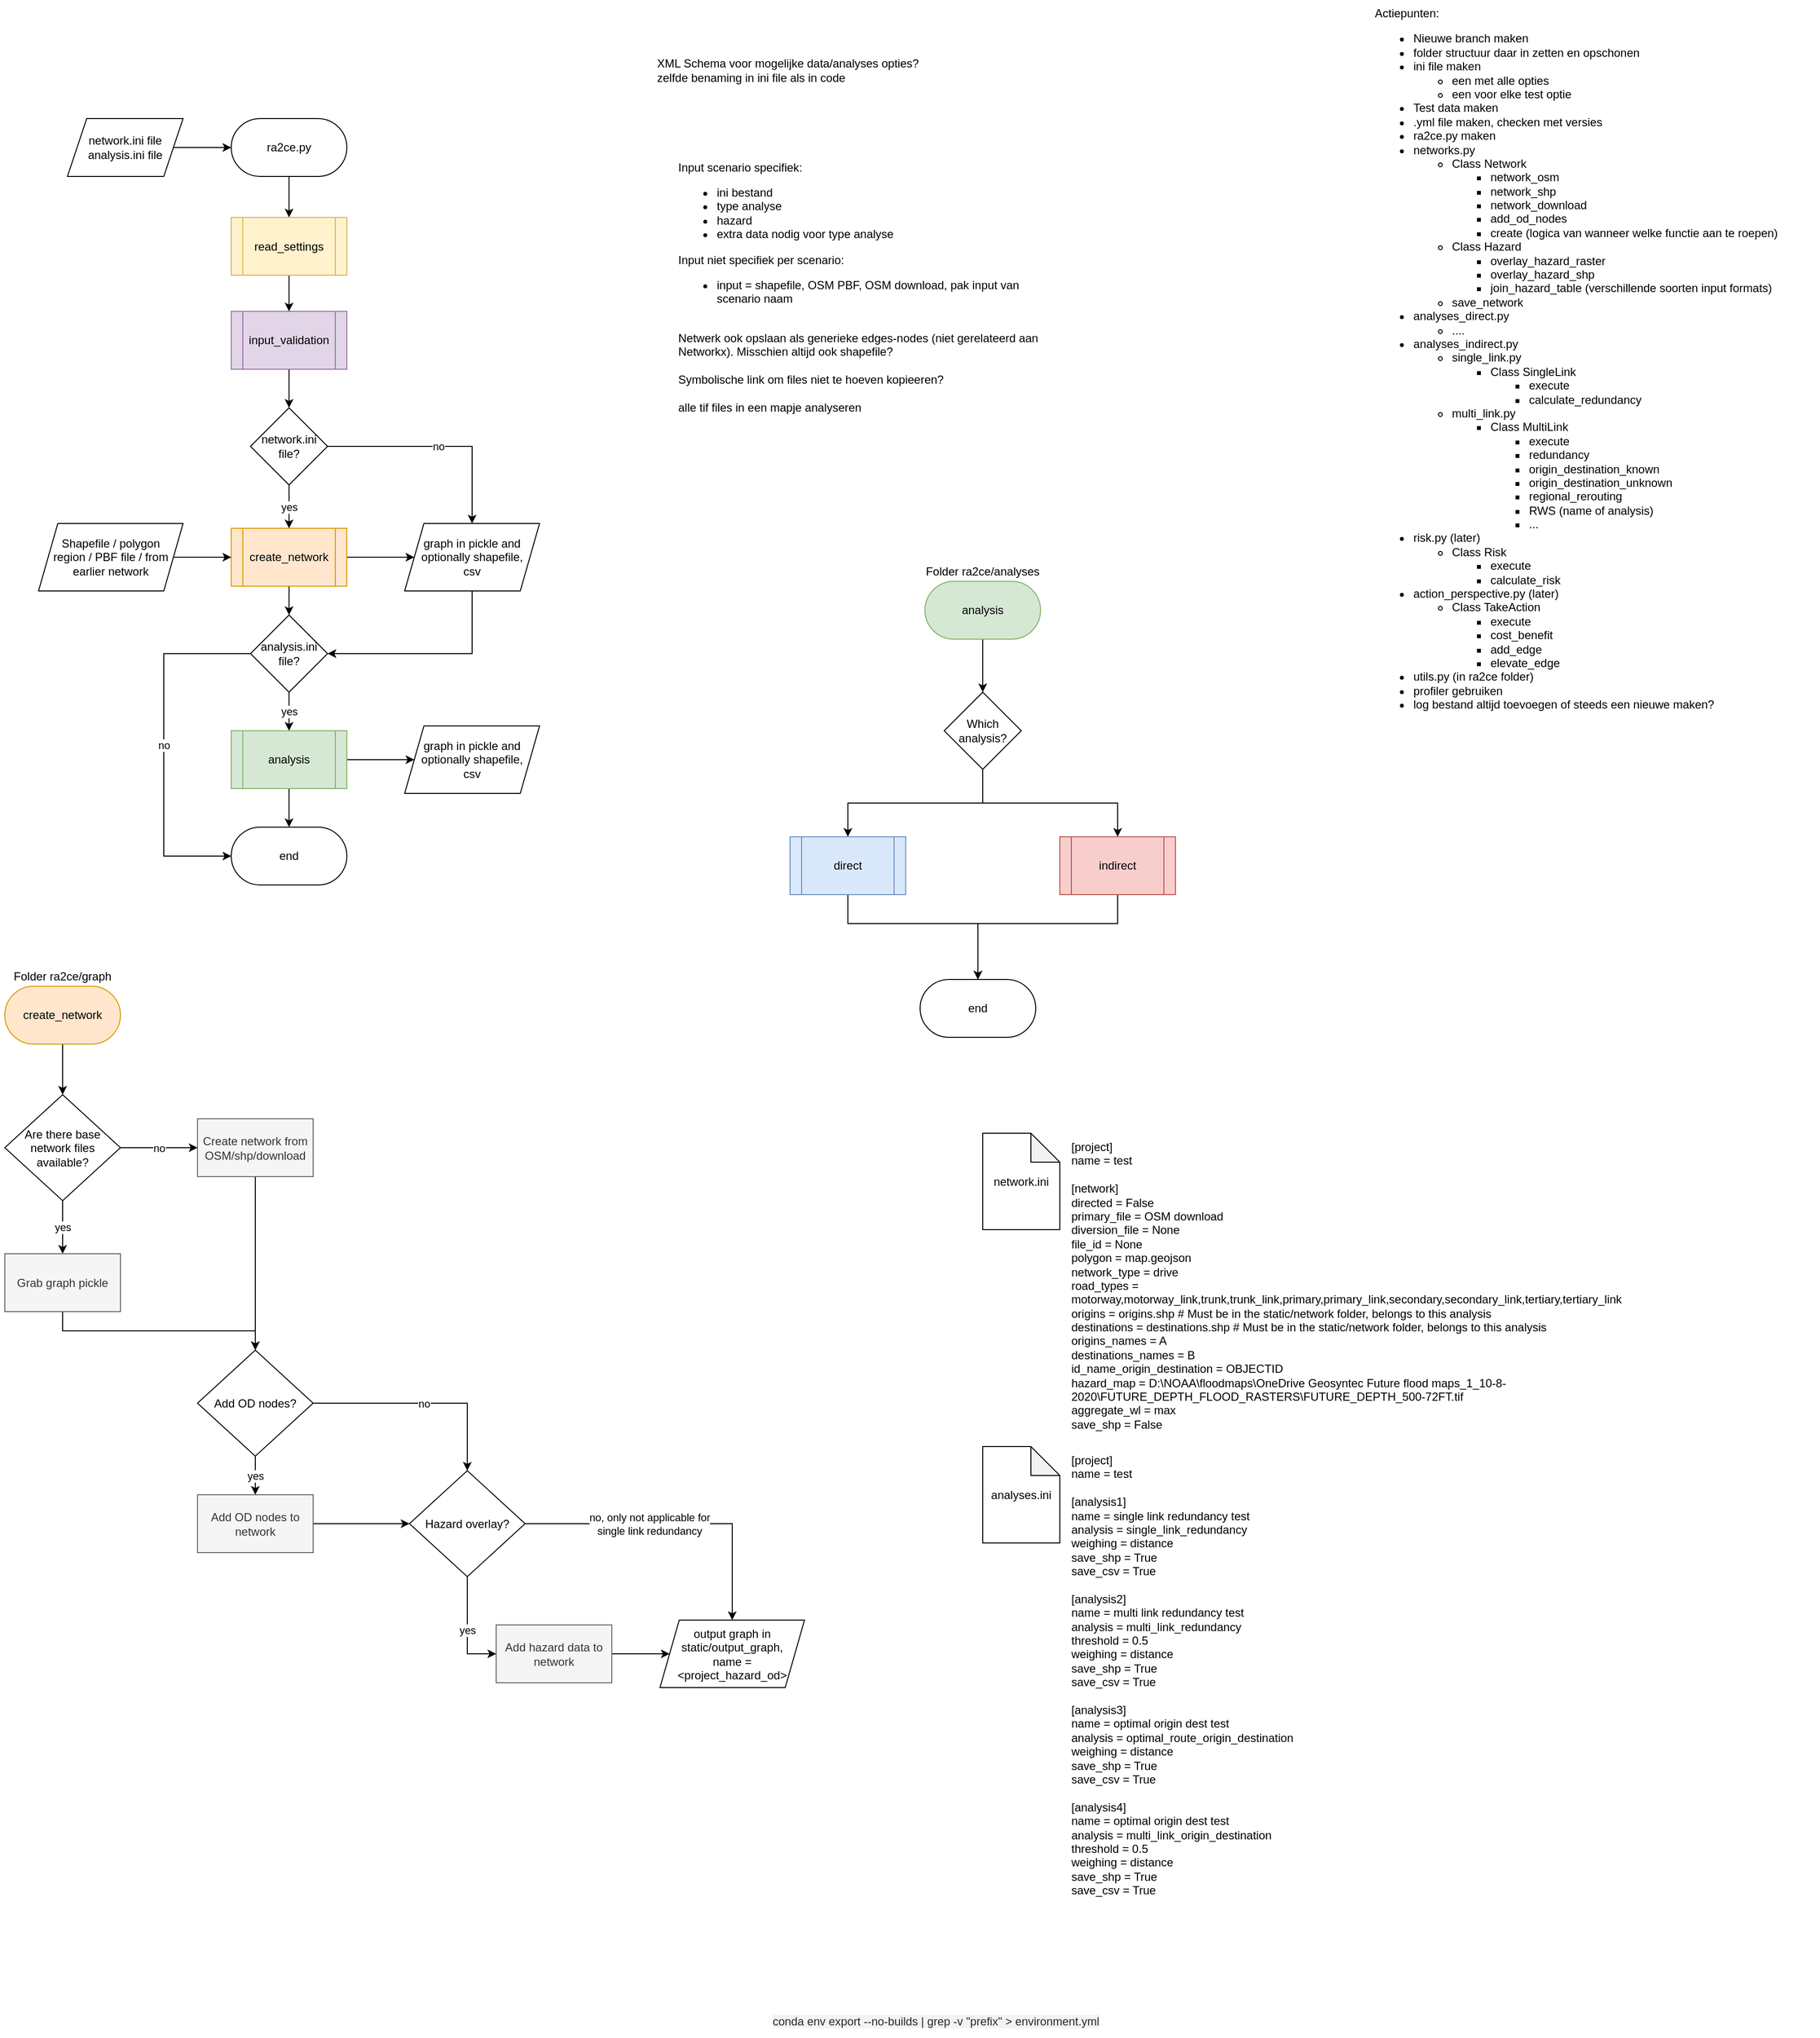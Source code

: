 <mxfile version="15.8.4" type="device"><diagram id="QRpgybWbHR6j9PtVJIHC" name="Page-1"><mxGraphModel dx="1422" dy="3201" grid="0" gridSize="10" guides="1" tooltips="1" connect="1" arrows="1" fold="1" page="1" pageScale="1" pageWidth="1654" pageHeight="2336" math="0" shadow="0"><root><mxCell id="0"/><mxCell id="1" parent="0"/><mxCell id="TyvDEVeL6J-RTF0p5AF5-1" value="XML Schema voor mogelijke data/analyses opties?&lt;br&gt;zelfde benaming in ini file als in code" style="text;html=1;strokeColor=none;fillColor=none;align=left;verticalAlign=middle;whiteSpace=wrap;rounded=0;" parent="1" vertex="1"><mxGeometry x="710" y="20" width="290" height="60" as="geometry"/></mxCell><mxCell id="TyvDEVeL6J-RTF0p5AF5-2" value="ra2ce.py" style="rounded=1;whiteSpace=wrap;html=1;align=center;arcSize=50;" parent="1" vertex="1"><mxGeometry x="270" y="100" width="120" height="60" as="geometry"/></mxCell><mxCell id="TyvDEVeL6J-RTF0p5AF5-7" value="yes" style="edgeStyle=orthogonalEdgeStyle;rounded=0;orthogonalLoop=1;jettySize=auto;html=1;exitX=0.5;exitY=1;exitDx=0;exitDy=0;startArrow=none;" parent="1" source="DxLS0vZNNlWM4O3DYYB4-2" target="TyvDEVeL6J-RTF0p5AF5-6" edge="1"><mxGeometry relative="1" as="geometry"/></mxCell><mxCell id="TyvDEVeL6J-RTF0p5AF5-13" style="edgeStyle=orthogonalEdgeStyle;rounded=0;orthogonalLoop=1;jettySize=auto;html=1;exitX=1;exitY=0.5;exitDx=0;exitDy=0;" parent="1" source="TyvDEVeL6J-RTF0p5AF5-4" target="TyvDEVeL6J-RTF0p5AF5-12" edge="1"><mxGeometry relative="1" as="geometry"/></mxCell><mxCell id="DxLS0vZNNlWM4O3DYYB4-7" style="edgeStyle=orthogonalEdgeStyle;rounded=0;orthogonalLoop=1;jettySize=auto;html=1;exitX=0.5;exitY=1;exitDx=0;exitDy=0;" edge="1" parent="1" source="TyvDEVeL6J-RTF0p5AF5-4" target="DxLS0vZNNlWM4O3DYYB4-2"><mxGeometry relative="1" as="geometry"/></mxCell><mxCell id="TyvDEVeL6J-RTF0p5AF5-4" value="create_network" style="shape=process;whiteSpace=wrap;html=1;backgroundOutline=1;align=center;fillColor=#ffe6cc;strokeColor=#d79b00;" parent="1" vertex="1"><mxGeometry x="270" y="525" width="120" height="60" as="geometry"/></mxCell><mxCell id="TyvDEVeL6J-RTF0p5AF5-11" style="edgeStyle=orthogonalEdgeStyle;rounded=0;orthogonalLoop=1;jettySize=auto;html=1;exitX=0.5;exitY=1;exitDx=0;exitDy=0;" parent="1" source="TyvDEVeL6J-RTF0p5AF5-6" target="TyvDEVeL6J-RTF0p5AF5-10" edge="1"><mxGeometry relative="1" as="geometry"/></mxCell><mxCell id="TyvDEVeL6J-RTF0p5AF5-22" style="edgeStyle=orthogonalEdgeStyle;rounded=0;orthogonalLoop=1;jettySize=auto;html=1;exitX=1;exitY=0.5;exitDx=0;exitDy=0;" parent="1" source="TyvDEVeL6J-RTF0p5AF5-6" target="TyvDEVeL6J-RTF0p5AF5-21" edge="1"><mxGeometry relative="1" as="geometry"/></mxCell><mxCell id="TyvDEVeL6J-RTF0p5AF5-6" value="analysis" style="shape=process;whiteSpace=wrap;html=1;backgroundOutline=1;align=center;fillColor=#d5e8d4;strokeColor=#82b366;" parent="1" vertex="1"><mxGeometry x="270" y="735" width="120" height="60" as="geometry"/></mxCell><mxCell id="TyvDEVeL6J-RTF0p5AF5-10" value="end" style="rounded=1;whiteSpace=wrap;html=1;align=center;arcSize=50;" parent="1" vertex="1"><mxGeometry x="270" y="835" width="120" height="60" as="geometry"/></mxCell><mxCell id="DxLS0vZNNlWM4O3DYYB4-10" style="edgeStyle=orthogonalEdgeStyle;rounded=0;orthogonalLoop=1;jettySize=auto;html=1;exitX=0.5;exitY=1;exitDx=0;exitDy=0;entryX=1;entryY=0.5;entryDx=0;entryDy=0;" edge="1" parent="1" source="TyvDEVeL6J-RTF0p5AF5-12" target="DxLS0vZNNlWM4O3DYYB4-2"><mxGeometry relative="1" as="geometry"/></mxCell><mxCell id="TyvDEVeL6J-RTF0p5AF5-12" value="graph in pickle and optionally shapefile,&lt;br&gt;csv" style="shape=parallelogram;perimeter=parallelogramPerimeter;whiteSpace=wrap;html=1;fixedSize=1;align=center;" parent="1" vertex="1"><mxGeometry x="450" y="520" width="140" height="70" as="geometry"/></mxCell><mxCell id="TyvDEVeL6J-RTF0p5AF5-15" style="edgeStyle=orthogonalEdgeStyle;rounded=0;orthogonalLoop=1;jettySize=auto;html=1;entryX=0;entryY=0.5;entryDx=0;entryDy=0;" parent="1" source="TyvDEVeL6J-RTF0p5AF5-14" target="TyvDEVeL6J-RTF0p5AF5-4" edge="1"><mxGeometry relative="1" as="geometry"/></mxCell><mxCell id="TyvDEVeL6J-RTF0p5AF5-14" value="Shapefile / polygon &lt;br&gt;region / PBF file / from earlier network" style="shape=parallelogram;perimeter=parallelogramPerimeter;whiteSpace=wrap;html=1;fixedSize=1;align=center;" parent="1" vertex="1"><mxGeometry x="70" y="520" width="150" height="70" as="geometry"/></mxCell><mxCell id="TyvDEVeL6J-RTF0p5AF5-17" style="edgeStyle=orthogonalEdgeStyle;rounded=0;orthogonalLoop=1;jettySize=auto;html=1;exitX=1;exitY=0.5;exitDx=0;exitDy=0;entryX=0;entryY=0.5;entryDx=0;entryDy=0;" parent="1" source="TyvDEVeL6J-RTF0p5AF5-16" target="TyvDEVeL6J-RTF0p5AF5-2" edge="1"><mxGeometry relative="1" as="geometry"/></mxCell><mxCell id="TyvDEVeL6J-RTF0p5AF5-16" value="network.ini file&lt;br&gt;analysis.ini file" style="shape=parallelogram;perimeter=parallelogramPerimeter;whiteSpace=wrap;html=1;fixedSize=1;align=center;" parent="1" vertex="1"><mxGeometry x="100" y="100" width="120" height="60" as="geometry"/></mxCell><mxCell id="TyvDEVeL6J-RTF0p5AF5-24" style="edgeStyle=orthogonalEdgeStyle;rounded=0;orthogonalLoop=1;jettySize=auto;html=1;exitX=0.5;exitY=1;exitDx=0;exitDy=0;" parent="1" source="TyvDEVeL6J-RTF0p5AF5-18" target="TyvDEVeL6J-RTF0p5AF5-26" edge="1"><mxGeometry relative="1" as="geometry"><mxPoint x="95" y="1117.5" as="targetPoint"/></mxGeometry></mxCell><mxCell id="TyvDEVeL6J-RTF0p5AF5-18" value="create_network" style="rounded=1;whiteSpace=wrap;html=1;align=center;arcSize=50;fillColor=#ffe6cc;strokeColor=#d79b00;" parent="1" vertex="1"><mxGeometry x="35" y="1000" width="120" height="60" as="geometry"/></mxCell><mxCell id="TyvDEVeL6J-RTF0p5AF5-53" style="edgeStyle=orthogonalEdgeStyle;rounded=0;orthogonalLoop=1;jettySize=auto;html=1;entryX=0.5;entryY=0;entryDx=0;entryDy=0;" parent="1" source="TyvDEVeL6J-RTF0p5AF5-19" target="TyvDEVeL6J-RTF0p5AF5-51" edge="1"><mxGeometry relative="1" as="geometry"/></mxCell><mxCell id="TyvDEVeL6J-RTF0p5AF5-19" value="analysis" style="rounded=1;whiteSpace=wrap;html=1;align=center;arcSize=50;fillColor=#d5e8d4;strokeColor=#82b366;" parent="1" vertex="1"><mxGeometry x="990" y="580" width="120" height="60" as="geometry"/></mxCell><mxCell id="TyvDEVeL6J-RTF0p5AF5-20" value="Input scenario specifiek:&lt;br&gt;&lt;ul&gt;&lt;li&gt;ini bestand&lt;/li&gt;&lt;li&gt;type analyse&lt;/li&gt;&lt;li&gt;hazard&lt;/li&gt;&lt;li&gt;extra data nodig voor type analyse&lt;/li&gt;&lt;/ul&gt;&lt;div&gt;Input niet specifiek per scenario:&lt;/div&gt;&lt;div&gt;&lt;ul&gt;&lt;li&gt;input = shapefile, OSM PBF, OSM download, pak input van scenario naam&lt;/li&gt;&lt;/ul&gt;&lt;div&gt;&lt;br&gt;&lt;/div&gt;&lt;/div&gt;&lt;div&gt;Netwerk ook opslaan als generieke edges-nodes (niet gerelateerd aan Networkx). Misschien altijd ook shapefile?&lt;/div&gt;&lt;div&gt;&lt;br&gt;&lt;/div&gt;&lt;div&gt;Symbolische link om files niet te hoeven kopieeren?&lt;/div&gt;&lt;div&gt;&lt;br&gt;&lt;/div&gt;&lt;div&gt;alle tif files in een mapje analyseren&lt;/div&gt;" style="text;html=1;strokeColor=none;fillColor=none;align=left;verticalAlign=middle;whiteSpace=wrap;rounded=0;" parent="1" vertex="1"><mxGeometry x="732" y="130" width="383" height="290" as="geometry"/></mxCell><mxCell id="TyvDEVeL6J-RTF0p5AF5-21" value="graph in pickle and optionally shapefile,&lt;br&gt;csv" style="shape=parallelogram;perimeter=parallelogramPerimeter;whiteSpace=wrap;html=1;fixedSize=1;align=center;" parent="1" vertex="1"><mxGeometry x="450" y="730" width="140" height="70" as="geometry"/></mxCell><mxCell id="TyvDEVeL6J-RTF0p5AF5-33" value="no" style="edgeStyle=orthogonalEdgeStyle;rounded=0;orthogonalLoop=1;jettySize=auto;html=1;exitX=1;exitY=0.5;exitDx=0;exitDy=0;" parent="1" source="TyvDEVeL6J-RTF0p5AF5-26" target="TyvDEVeL6J-RTF0p5AF5-32" edge="1"><mxGeometry relative="1" as="geometry"/></mxCell><mxCell id="TyvDEVeL6J-RTF0p5AF5-35" value="yes" style="edgeStyle=orthogonalEdgeStyle;rounded=0;orthogonalLoop=1;jettySize=auto;html=1;exitX=0.5;exitY=1;exitDx=0;exitDy=0;" parent="1" source="TyvDEVeL6J-RTF0p5AF5-26" target="TyvDEVeL6J-RTF0p5AF5-34" edge="1"><mxGeometry relative="1" as="geometry"/></mxCell><mxCell id="TyvDEVeL6J-RTF0p5AF5-26" value="Are there base network files available?" style="rhombus;whiteSpace=wrap;html=1;align=center;" parent="1" vertex="1"><mxGeometry x="35" y="1112.5" width="120" height="110" as="geometry"/></mxCell><mxCell id="TyvDEVeL6J-RTF0p5AF5-39" value="yes" style="edgeStyle=orthogonalEdgeStyle;rounded=0;orthogonalLoop=1;jettySize=auto;html=1;exitX=0.5;exitY=1;exitDx=0;exitDy=0;" parent="1" source="TyvDEVeL6J-RTF0p5AF5-28" target="TyvDEVeL6J-RTF0p5AF5-38" edge="1"><mxGeometry relative="1" as="geometry"/></mxCell><mxCell id="TyvDEVeL6J-RTF0p5AF5-40" value="no" style="edgeStyle=orthogonalEdgeStyle;rounded=0;orthogonalLoop=1;jettySize=auto;html=1;exitX=1;exitY=0.5;exitDx=0;exitDy=0;entryX=0.5;entryY=0;entryDx=0;entryDy=0;" parent="1" source="TyvDEVeL6J-RTF0p5AF5-28" target="TyvDEVeL6J-RTF0p5AF5-30" edge="1"><mxGeometry relative="1" as="geometry"/></mxCell><mxCell id="TyvDEVeL6J-RTF0p5AF5-28" value="Add OD nodes?" style="rhombus;whiteSpace=wrap;html=1;align=center;" parent="1" vertex="1"><mxGeometry x="235" y="1377.5" width="120" height="110" as="geometry"/></mxCell><mxCell id="TyvDEVeL6J-RTF0p5AF5-46" value="no, only not applicable for &lt;br&gt;single link redundancy" style="edgeStyle=orthogonalEdgeStyle;rounded=0;orthogonalLoop=1;jettySize=auto;html=1;exitX=1;exitY=0.5;exitDx=0;exitDy=0;entryX=0.5;entryY=0;entryDx=0;entryDy=0;" parent="1" source="TyvDEVeL6J-RTF0p5AF5-30" target="TyvDEVeL6J-RTF0p5AF5-42" edge="1"><mxGeometry x="-0.175" relative="1" as="geometry"><mxPoint x="-1" as="offset"/></mxGeometry></mxCell><mxCell id="TyvDEVeL6J-RTF0p5AF5-30" value="Hazard overlay?" style="rhombus;whiteSpace=wrap;html=1;align=center;" parent="1" vertex="1"><mxGeometry x="455" y="1502.5" width="120" height="110" as="geometry"/></mxCell><mxCell id="TyvDEVeL6J-RTF0p5AF5-37" style="edgeStyle=orthogonalEdgeStyle;rounded=0;orthogonalLoop=1;jettySize=auto;html=1;" parent="1" source="TyvDEVeL6J-RTF0p5AF5-32" target="TyvDEVeL6J-RTF0p5AF5-28" edge="1"><mxGeometry relative="1" as="geometry"><mxPoint x="295" y="1367.5" as="targetPoint"/></mxGeometry></mxCell><mxCell id="TyvDEVeL6J-RTF0p5AF5-32" value="Create network from OSM/shp/download" style="rounded=0;whiteSpace=wrap;html=1;align=center;fillColor=#f5f5f5;strokeColor=#666666;fontColor=#333333;" parent="1" vertex="1"><mxGeometry x="235" y="1137.5" width="120" height="60" as="geometry"/></mxCell><mxCell id="TyvDEVeL6J-RTF0p5AF5-36" style="edgeStyle=orthogonalEdgeStyle;rounded=0;orthogonalLoop=1;jettySize=auto;html=1;exitX=0.5;exitY=1;exitDx=0;exitDy=0;" parent="1" source="TyvDEVeL6J-RTF0p5AF5-34" target="TyvDEVeL6J-RTF0p5AF5-28" edge="1"><mxGeometry relative="1" as="geometry"/></mxCell><mxCell id="TyvDEVeL6J-RTF0p5AF5-34" value="Grab graph pickle" style="rounded=0;whiteSpace=wrap;html=1;align=center;fillColor=#f5f5f5;strokeColor=#666666;fontColor=#333333;" parent="1" vertex="1"><mxGeometry x="35" y="1277.5" width="120" height="60" as="geometry"/></mxCell><mxCell id="TyvDEVeL6J-RTF0p5AF5-41" style="edgeStyle=orthogonalEdgeStyle;rounded=0;orthogonalLoop=1;jettySize=auto;html=1;exitX=1;exitY=0.5;exitDx=0;exitDy=0;" parent="1" source="TyvDEVeL6J-RTF0p5AF5-38" target="TyvDEVeL6J-RTF0p5AF5-30" edge="1"><mxGeometry relative="1" as="geometry"/></mxCell><mxCell id="TyvDEVeL6J-RTF0p5AF5-38" value="Add OD nodes to network" style="rounded=0;whiteSpace=wrap;html=1;align=center;fillColor=#f5f5f5;strokeColor=#666666;fontColor=#333333;" parent="1" vertex="1"><mxGeometry x="235" y="1527.5" width="120" height="60" as="geometry"/></mxCell><mxCell id="TyvDEVeL6J-RTF0p5AF5-42" value="output graph in static/output_graph, &lt;br&gt;name = &amp;lt;project_hazard_od&amp;gt;" style="shape=parallelogram;perimeter=parallelogramPerimeter;whiteSpace=wrap;html=1;fixedSize=1;align=center;" parent="1" vertex="1"><mxGeometry x="715" y="1657.5" width="150" height="70" as="geometry"/></mxCell><mxCell id="TyvDEVeL6J-RTF0p5AF5-47" style="edgeStyle=orthogonalEdgeStyle;rounded=0;orthogonalLoop=1;jettySize=auto;html=1;exitX=1;exitY=0.5;exitDx=0;exitDy=0;entryX=0;entryY=0.5;entryDx=0;entryDy=0;" parent="1" source="TyvDEVeL6J-RTF0p5AF5-44" target="TyvDEVeL6J-RTF0p5AF5-42" edge="1"><mxGeometry relative="1" as="geometry"/></mxCell><mxCell id="TyvDEVeL6J-RTF0p5AF5-44" value="Add hazard data to network" style="rounded=0;whiteSpace=wrap;html=1;align=center;fillColor=#f5f5f5;strokeColor=#666666;fontColor=#333333;" parent="1" vertex="1"><mxGeometry x="545" y="1662.5" width="120" height="60" as="geometry"/></mxCell><mxCell id="TyvDEVeL6J-RTF0p5AF5-45" value="yes" style="edgeStyle=orthogonalEdgeStyle;rounded=0;orthogonalLoop=1;jettySize=auto;html=1;exitX=0.5;exitY=1;exitDx=0;exitDy=0;entryX=0;entryY=0.5;entryDx=0;entryDy=0;" parent="1" source="TyvDEVeL6J-RTF0p5AF5-30" target="TyvDEVeL6J-RTF0p5AF5-44" edge="1"><mxGeometry relative="1" as="geometry"><mxPoint x="515" y="1612.5" as="sourcePoint"/><mxPoint x="655" y="1667.5" as="targetPoint"/><Array as="points"/></mxGeometry></mxCell><mxCell id="TyvDEVeL6J-RTF0p5AF5-48" value="Folder ra2ce/graph" style="text;html=1;strokeColor=none;fillColor=none;align=center;verticalAlign=middle;whiteSpace=wrap;rounded=0;" parent="1" vertex="1"><mxGeometry x="30" y="980" width="130" height="20" as="geometry"/></mxCell><mxCell id="TyvDEVeL6J-RTF0p5AF5-49" value="Folder ra2ce/analyses" style="text;html=1;strokeColor=none;fillColor=none;align=center;verticalAlign=middle;whiteSpace=wrap;rounded=0;" parent="1" vertex="1"><mxGeometry x="985" y="560" width="130" height="20" as="geometry"/></mxCell><mxCell id="TyvDEVeL6J-RTF0p5AF5-58" style="edgeStyle=orthogonalEdgeStyle;rounded=0;orthogonalLoop=1;jettySize=auto;html=1;exitX=0.5;exitY=1;exitDx=0;exitDy=0;entryX=0.5;entryY=0;entryDx=0;entryDy=0;" parent="1" source="TyvDEVeL6J-RTF0p5AF5-50" target="TyvDEVeL6J-RTF0p5AF5-57" edge="1"><mxGeometry relative="1" as="geometry"><Array as="points"><mxPoint x="910" y="935"/><mxPoint x="1045" y="935"/></Array></mxGeometry></mxCell><mxCell id="TyvDEVeL6J-RTF0p5AF5-50" value="direct" style="shape=process;whiteSpace=wrap;html=1;backgroundOutline=1;align=center;fillColor=#dae8fc;strokeColor=#6c8ebf;" parent="1" vertex="1"><mxGeometry x="850" y="845" width="120" height="60" as="geometry"/></mxCell><mxCell id="TyvDEVeL6J-RTF0p5AF5-55" style="edgeStyle=orthogonalEdgeStyle;rounded=0;orthogonalLoop=1;jettySize=auto;html=1;exitX=0.5;exitY=1;exitDx=0;exitDy=0;entryX=0.5;entryY=0;entryDx=0;entryDy=0;" parent="1" source="TyvDEVeL6J-RTF0p5AF5-51" target="TyvDEVeL6J-RTF0p5AF5-50" edge="1"><mxGeometry relative="1" as="geometry"/></mxCell><mxCell id="TyvDEVeL6J-RTF0p5AF5-56" style="edgeStyle=orthogonalEdgeStyle;rounded=0;orthogonalLoop=1;jettySize=auto;html=1;exitX=0.5;exitY=1;exitDx=0;exitDy=0;entryX=0.5;entryY=0;entryDx=0;entryDy=0;" parent="1" source="TyvDEVeL6J-RTF0p5AF5-51" target="TyvDEVeL6J-RTF0p5AF5-54" edge="1"><mxGeometry relative="1" as="geometry"/></mxCell><mxCell id="TyvDEVeL6J-RTF0p5AF5-51" value="Which analysis?" style="rhombus;whiteSpace=wrap;html=1;align=center;" parent="1" vertex="1"><mxGeometry x="1010" y="695" width="80" height="80" as="geometry"/></mxCell><mxCell id="TyvDEVeL6J-RTF0p5AF5-59" style="edgeStyle=orthogonalEdgeStyle;rounded=0;orthogonalLoop=1;jettySize=auto;html=1;exitX=0.5;exitY=1;exitDx=0;exitDy=0;" parent="1" source="TyvDEVeL6J-RTF0p5AF5-54" target="TyvDEVeL6J-RTF0p5AF5-57" edge="1"><mxGeometry relative="1" as="geometry"><Array as="points"><mxPoint x="1190" y="935"/><mxPoint x="1045" y="935"/></Array></mxGeometry></mxCell><mxCell id="TyvDEVeL6J-RTF0p5AF5-54" value="indirect" style="shape=process;whiteSpace=wrap;html=1;backgroundOutline=1;align=center;fillColor=#f8cecc;strokeColor=#b85450;" parent="1" vertex="1"><mxGeometry x="1130" y="845" width="120" height="60" as="geometry"/></mxCell><mxCell id="TyvDEVeL6J-RTF0p5AF5-57" value="end" style="rounded=1;whiteSpace=wrap;html=1;align=center;arcSize=50;" parent="1" vertex="1"><mxGeometry x="985" y="993" width="120" height="60" as="geometry"/></mxCell><mxCell id="TyvDEVeL6J-RTF0p5AF5-60" value="&lt;div&gt;Actiepunten:&lt;/div&gt;&lt;ul&gt;&lt;li&gt;Nieuwe branch maken&lt;/li&gt;&lt;li&gt;folder structuur daar in zetten en opschonen&lt;/li&gt;&lt;li&gt;ini file maken&lt;/li&gt;&lt;ul&gt;&lt;li&gt;een met alle opties&lt;/li&gt;&lt;li&gt;een voor elke test optie&lt;/li&gt;&lt;/ul&gt;&lt;li&gt;Test data maken&lt;/li&gt;&lt;li&gt;.yml file maken, checken met versies&lt;/li&gt;&lt;li&gt;ra2ce.py maken&lt;/li&gt;&lt;li&gt;networks.py&lt;/li&gt;&lt;ul&gt;&lt;li&gt;Class Network&lt;/li&gt;&lt;ul&gt;&lt;li&gt;network_osm&lt;/li&gt;&lt;li&gt;network_shp&lt;/li&gt;&lt;li&gt;network_download&lt;/li&gt;&lt;li&gt;add_od_nodes&lt;/li&gt;&lt;li&gt;create (logica van wanneer welke functie aan te roepen)&lt;/li&gt;&lt;/ul&gt;&lt;li&gt;Class Hazard&lt;/li&gt;&lt;ul&gt;&lt;li&gt;overlay_hazard_raster&lt;/li&gt;&lt;li&gt;overlay_hazard_shp&lt;/li&gt;&lt;li&gt;join_hazard_table (verschillende soorten input formats)&lt;/li&gt;&lt;/ul&gt;&lt;li&gt;save_network&lt;/li&gt;&lt;/ul&gt;&lt;li&gt;analyses_direct.py&lt;/li&gt;&lt;ul&gt;&lt;li&gt;....&lt;/li&gt;&lt;/ul&gt;&lt;li&gt;analyses_indirect.py&lt;/li&gt;&lt;ul&gt;&lt;li&gt;single_link.py&lt;/li&gt;&lt;ul&gt;&lt;li&gt;Class SingleLink&lt;/li&gt;&lt;ul&gt;&lt;li&gt;execute&lt;/li&gt;&lt;li&gt;calculate_redundancy&lt;/li&gt;&lt;/ul&gt;&lt;/ul&gt;&lt;li&gt;multi_link.py&lt;/li&gt;&lt;ul&gt;&lt;li&gt;Class MultiLink&lt;/li&gt;&lt;ul&gt;&lt;li&gt;execute&lt;/li&gt;&lt;li&gt;redundancy&lt;/li&gt;&lt;li&gt;origin_destination_known&lt;/li&gt;&lt;li&gt;origin_destination_unknown&lt;/li&gt;&lt;li&gt;regional_rerouting&lt;/li&gt;&lt;li&gt;RWS (name of analysis)&lt;/li&gt;&lt;li&gt;...&lt;/li&gt;&lt;/ul&gt;&lt;/ul&gt;&lt;/ul&gt;&lt;li&gt;risk.py (later)&lt;/li&gt;&lt;ul&gt;&lt;li&gt;Class Risk&lt;/li&gt;&lt;ul&gt;&lt;li&gt;execute&lt;/li&gt;&lt;li&gt;calculate_risk&lt;/li&gt;&lt;/ul&gt;&lt;/ul&gt;&lt;li&gt;action_perspective.py (later)&lt;/li&gt;&lt;ul&gt;&lt;li&gt;Class TakeAction&lt;/li&gt;&lt;ul&gt;&lt;li&gt;execute&lt;/li&gt;&lt;li&gt;cost_benefit&lt;/li&gt;&lt;li&gt;add_edge&lt;/li&gt;&lt;li&gt;elevate_edge&lt;/li&gt;&lt;/ul&gt;&lt;/ul&gt;&lt;li&gt;utils.py (in ra2ce folder)&lt;/li&gt;&lt;li&gt;profiler gebruiken&lt;/li&gt;&lt;li&gt;log bestand altijd toevoegen of steeds een nieuwe maken?&lt;/li&gt;&lt;/ul&gt;" style="text;html=1;strokeColor=none;fillColor=none;align=left;verticalAlign=top;whiteSpace=wrap;rounded=0;" parent="1" vertex="1"><mxGeometry x="1455" y="-23" width="463" height="780" as="geometry"/></mxCell><mxCell id="DxLS0vZNNlWM4O3DYYB4-4" style="edgeStyle=orthogonalEdgeStyle;rounded=0;orthogonalLoop=1;jettySize=auto;html=1;exitX=0.5;exitY=1;exitDx=0;exitDy=0;entryX=0.5;entryY=0;entryDx=0;entryDy=0;" edge="1" parent="1" source="TyvDEVeL6J-RTF0p5AF5-61" target="DxLS0vZNNlWM4O3DYYB4-1"><mxGeometry relative="1" as="geometry"/></mxCell><mxCell id="TyvDEVeL6J-RTF0p5AF5-61" value="input_validation" style="shape=process;whiteSpace=wrap;html=1;backgroundOutline=1;align=center;fillColor=#e1d5e7;strokeColor=#9673a6;" parent="1" vertex="1"><mxGeometry x="270" y="300" width="120" height="60" as="geometry"/></mxCell><mxCell id="TyvDEVeL6J-RTF0p5AF5-62" style="edgeStyle=orthogonalEdgeStyle;rounded=0;orthogonalLoop=1;jettySize=auto;html=1;exitX=0.5;exitY=1;exitDx=0;exitDy=0;startArrow=none;" parent="1" source="7SdNB8GtmqeR0CPyUNRa-1" target="TyvDEVeL6J-RTF0p5AF5-61" edge="1"><mxGeometry relative="1" as="geometry"><mxPoint x="330" y="160" as="sourcePoint"/><mxPoint x="330" y="325" as="targetPoint"/></mxGeometry></mxCell><mxCell id="7SdNB8GtmqeR0CPyUNRa-1" value="read_settings" style="shape=process;whiteSpace=wrap;html=1;backgroundOutline=1;fillColor=#fff2cc;strokeColor=#d6b656;" parent="1" vertex="1"><mxGeometry x="270" y="202.5" width="120" height="60" as="geometry"/></mxCell><mxCell id="7SdNB8GtmqeR0CPyUNRa-2" value="" style="edgeStyle=orthogonalEdgeStyle;rounded=0;orthogonalLoop=1;jettySize=auto;html=1;exitX=0.5;exitY=1;exitDx=0;exitDy=0;endArrow=classic;endFill=1;" parent="1" source="TyvDEVeL6J-RTF0p5AF5-2" target="7SdNB8GtmqeR0CPyUNRa-1" edge="1"><mxGeometry relative="1" as="geometry"><mxPoint x="330.0" y="160" as="sourcePoint"/><mxPoint x="330.0" y="280" as="targetPoint"/></mxGeometry></mxCell><mxCell id="jsiyWapIcvpc3aeCy0Bo-1" value="network.ini" style="shape=note;whiteSpace=wrap;html=1;backgroundOutline=1;darkOpacity=0.05;" parent="1" vertex="1"><mxGeometry x="1050" y="1152.5" width="80" height="100" as="geometry"/></mxCell><mxCell id="jsiyWapIcvpc3aeCy0Bo-2" value="analyses.ini" style="shape=note;whiteSpace=wrap;html=1;backgroundOutline=1;darkOpacity=0.05;" parent="1" vertex="1"><mxGeometry x="1050" y="1477.5" width="80" height="100" as="geometry"/></mxCell><mxCell id="jsiyWapIcvpc3aeCy0Bo-3" value="[project]&lt;br&gt;name = test&lt;br&gt;&lt;br&gt;[network]&lt;br&gt;&lt;div&gt;directed = False&lt;/div&gt;&lt;div&gt;primary_file = OSM download&lt;/div&gt;&lt;div&gt;diversion_file = None&lt;/div&gt;&lt;div&gt;file_id = None&lt;/div&gt;&lt;div&gt;polygon = map.geojson&lt;/div&gt;&lt;div&gt;network_type = drive&lt;/div&gt;&lt;div&gt;road_types = motorway,motorway_link,trunk,trunk_link,primary,primary_link,secondary,secondary_link,tertiary,tertiary_link&lt;/div&gt;&lt;div&gt;&lt;div&gt;origins = origins.shp # Must be in the static/network folder, belongs to this analysis&lt;/div&gt;&lt;div&gt;destinations = destinations.shp # Must be in the static/network folder, belongs to this analysis&lt;/div&gt;&lt;/div&gt;&lt;div&gt;&lt;div&gt;origins_names = A&lt;/div&gt;&lt;div&gt;destinations_names = B&lt;/div&gt;&lt;/div&gt;&lt;div&gt;id_name_origin_destination = OBJECTID&lt;br&gt;&lt;/div&gt;&lt;div&gt;hazard_map = D:\NOAA\floodmaps\OneDrive Geosyntec Future flood maps_1_10-8-2020\FUTURE_DEPTH_FLOOD_RASTERS\FUTURE_DEPTH_500-72FT.tif&lt;br&gt;&lt;/div&gt;&lt;div&gt;aggregate_wl = max&lt;br&gt;&lt;/div&gt;&lt;div&gt;save_shp = False&lt;/div&gt;" style="text;html=1;strokeColor=none;fillColor=none;align=left;verticalAlign=top;whiteSpace=wrap;rounded=0;" parent="1" vertex="1"><mxGeometry x="1140" y="1152.5" width="600" height="307.5" as="geometry"/></mxCell><mxCell id="jsiyWapIcvpc3aeCy0Bo-4" value="[project]&lt;br&gt;name = test&lt;br&gt;&lt;br&gt;&lt;div&gt;[analysis1]&lt;/div&gt;&lt;div&gt;name = single link redundancy test&lt;/div&gt;&lt;div&gt;analysis = single_link_redundancy&lt;/div&gt;&lt;div&gt;weighing = distance&lt;/div&gt;&lt;div&gt;save_shp = True&lt;/div&gt;&lt;div&gt;save_csv = True&lt;/div&gt;&lt;div&gt;&lt;br&gt;&lt;/div&gt;&lt;div&gt;[analysis2]&lt;/div&gt;&lt;div&gt;name = multi link redundancy test&lt;/div&gt;&lt;div&gt;analysis = multi_link_redundancy&lt;/div&gt;&lt;div&gt;threshold = 0.5&lt;/div&gt;&lt;div&gt;weighing = distance&lt;/div&gt;&lt;div&gt;save_shp = True&lt;/div&gt;&lt;div&gt;save_csv = True&lt;/div&gt;&lt;div&gt;&lt;br&gt;&lt;/div&gt;&lt;div&gt;[analysis3]&lt;/div&gt;&lt;div&gt;name = optimal origin dest test&lt;/div&gt;&lt;div&gt;analysis = optimal_route_origin_destination&lt;/div&gt;&lt;div&gt;weighing = distance&lt;/div&gt;&lt;div&gt;save_shp = True&lt;/div&gt;&lt;div&gt;save_csv = True&lt;/div&gt;&lt;div&gt;&lt;br&gt;&lt;/div&gt;&lt;div&gt;[analysis4]&lt;/div&gt;&lt;div&gt;name = optimal origin dest test&lt;/div&gt;&lt;div&gt;analysis = multi_link_origin_destination&lt;/div&gt;&lt;div&gt;threshold = 0.5&lt;/div&gt;&lt;div&gt;weighing = distance&lt;/div&gt;&lt;div&gt;save_shp = True&lt;/div&gt;&lt;div&gt;save_csv = True&lt;/div&gt;" style="text;html=1;strokeColor=none;fillColor=none;align=left;verticalAlign=top;whiteSpace=wrap;rounded=0;" parent="1" vertex="1"><mxGeometry x="1140" y="1477.5" width="270" height="502.5" as="geometry"/></mxCell><mxCell id="Hc3iwWJ9pwBNUFExQCu_-1" value="&lt;span style=&quot;color: rgb(36, 41, 46); font-size: 11.9px; font-style: normal; font-weight: 400; letter-spacing: normal; text-indent: 0px; text-transform: none; word-spacing: 0px; background-color: rgba(27, 31, 35, 0.05); display: inline; float: none;&quot;&gt;conda env export --no-builds | grep -v &quot;prefix&quot; &amp;gt; environment.yml&lt;/span&gt;" style="text;whiteSpace=wrap;html=1;" parent="1" vertex="1"><mxGeometry x="830" y="2060" width="360" height="30" as="geometry"/></mxCell><mxCell id="DxLS0vZNNlWM4O3DYYB4-5" value="yes" style="edgeStyle=orthogonalEdgeStyle;rounded=0;orthogonalLoop=1;jettySize=auto;html=1;exitX=0.5;exitY=1;exitDx=0;exitDy=0;" edge="1" parent="1" source="DxLS0vZNNlWM4O3DYYB4-1" target="TyvDEVeL6J-RTF0p5AF5-4"><mxGeometry relative="1" as="geometry"/></mxCell><mxCell id="DxLS0vZNNlWM4O3DYYB4-9" value="no" style="edgeStyle=orthogonalEdgeStyle;rounded=0;orthogonalLoop=1;jettySize=auto;html=1;exitX=1;exitY=0.5;exitDx=0;exitDy=0;entryX=0.5;entryY=0;entryDx=0;entryDy=0;" edge="1" parent="1" source="DxLS0vZNNlWM4O3DYYB4-1" target="TyvDEVeL6J-RTF0p5AF5-12"><mxGeometry relative="1" as="geometry"/></mxCell><mxCell id="DxLS0vZNNlWM4O3DYYB4-1" value="network.ini file?" style="rhombus;whiteSpace=wrap;html=1;align=center;" vertex="1" parent="1"><mxGeometry x="290" y="400" width="80" height="80" as="geometry"/></mxCell><mxCell id="DxLS0vZNNlWM4O3DYYB4-8" value="no" style="edgeStyle=orthogonalEdgeStyle;rounded=0;orthogonalLoop=1;jettySize=auto;html=1;exitX=0;exitY=0.5;exitDx=0;exitDy=0;entryX=0;entryY=0.5;entryDx=0;entryDy=0;" edge="1" parent="1" source="DxLS0vZNNlWM4O3DYYB4-2" target="TyvDEVeL6J-RTF0p5AF5-10"><mxGeometry relative="1" as="geometry"><Array as="points"><mxPoint x="200" y="655"/><mxPoint x="200" y="865"/></Array></mxGeometry></mxCell><mxCell id="DxLS0vZNNlWM4O3DYYB4-2" value="analysis.ini file?" style="rhombus;whiteSpace=wrap;html=1;align=center;" vertex="1" parent="1"><mxGeometry x="290" y="615" width="80" height="80" as="geometry"/></mxCell></root></mxGraphModel></diagram></mxfile>